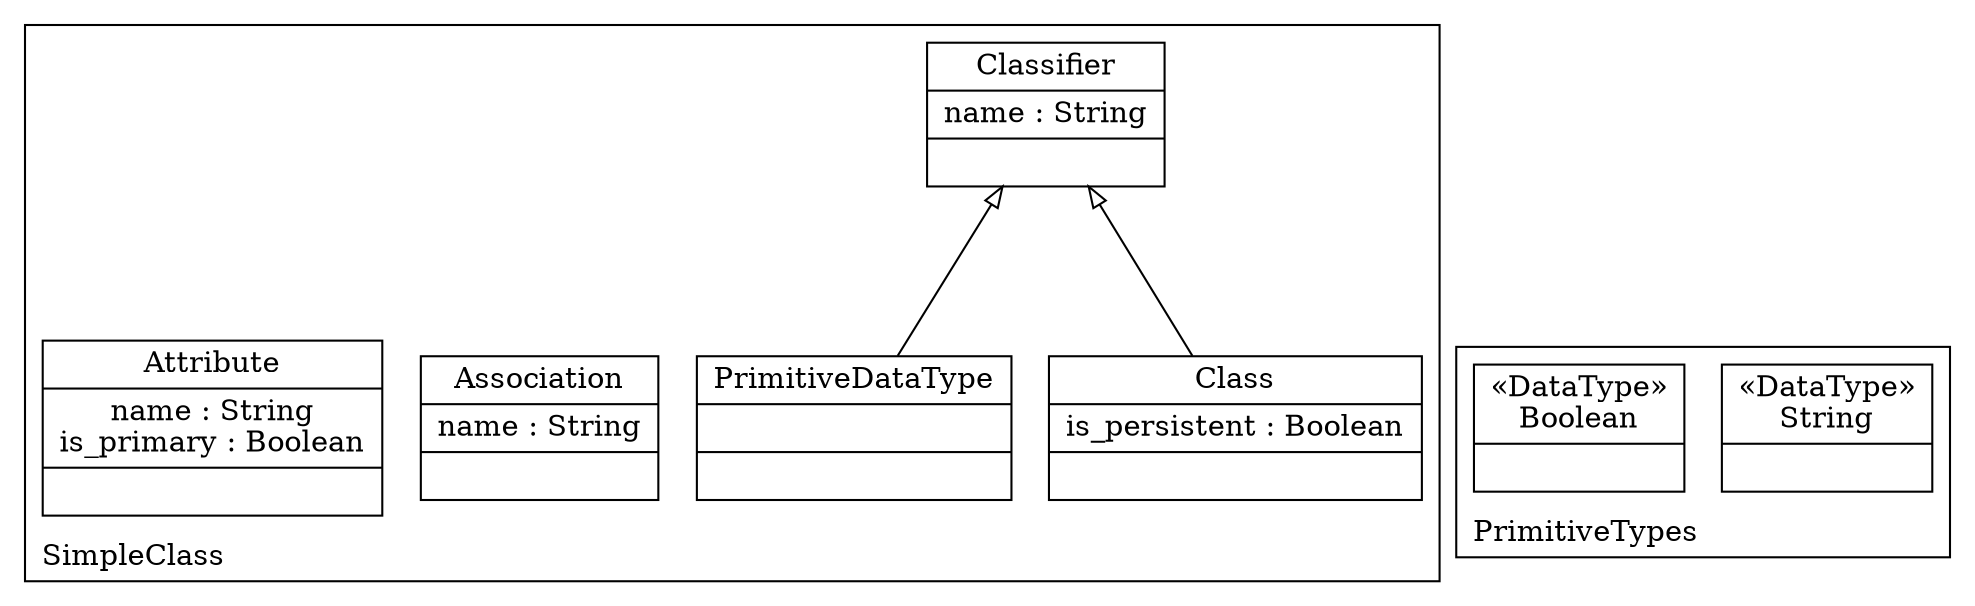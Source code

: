 digraph "KM3 Model in DOT" {
graph[rankdir=BT,labeljust=l,labelloc=t,nodeSep=0.75,compound=true];
 subgraph "cluster_SimpleClass"{
labelloc=t
color=black
label=SimpleClass
 node[shape=record];
Classifier[label="{Classifier|name : String| }"]
;
 node[shape=record];
Class[label="{Class|is_persistent : Boolean| }"]
 Class->Classifier[arrowhead=onormal,group=Classifier,minlen=2,constraint=true,]
;
 node[shape=record];
PrimitiveDataType[label="{PrimitiveDataType| | }"]
 PrimitiveDataType->Classifier[arrowhead=onormal,group=Classifier,minlen=2,constraint=true,]
;
 node[shape=record];
Association[label="{Association|name : String| }"]
;
 node[shape=record];
Attribute[label="{Attribute|name : String\nis_primary : Boolean| }"]
;

} subgraph "cluster_PrimitiveTypes"{
labelloc=t
color=black
label=PrimitiveTypes
 node[shape=record];
String[label="{&#171;DataType&#187;\nString|}"]
;
 node[shape=record];
Boolean[label="{&#171;DataType&#187;\nBoolean|}"]
;

}
}